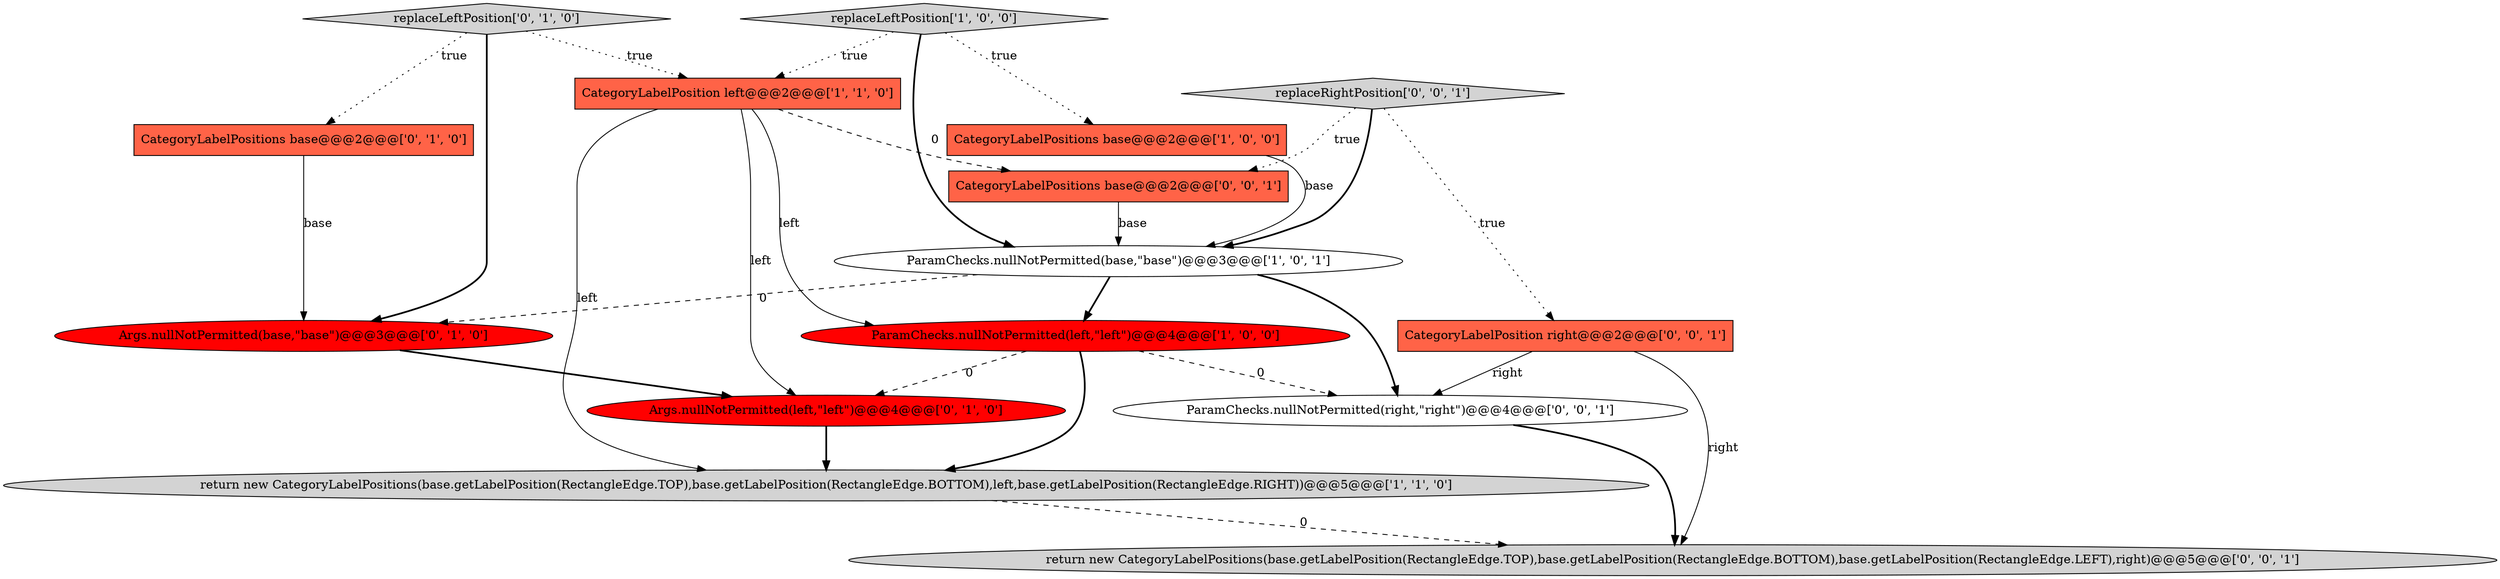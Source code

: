 digraph {
7 [style = filled, label = "replaceLeftPosition['0', '1', '0']", fillcolor = lightgray, shape = diamond image = "AAA0AAABBB2BBB"];
10 [style = filled, label = "ParamChecks.nullNotPermitted(right,\"right\")@@@4@@@['0', '0', '1']", fillcolor = white, shape = ellipse image = "AAA0AAABBB3BBB"];
11 [style = filled, label = "replaceRightPosition['0', '0', '1']", fillcolor = lightgray, shape = diamond image = "AAA0AAABBB3BBB"];
14 [style = filled, label = "return new CategoryLabelPositions(base.getLabelPosition(RectangleEdge.TOP),base.getLabelPosition(RectangleEdge.BOTTOM),base.getLabelPosition(RectangleEdge.LEFT),right)@@@5@@@['0', '0', '1']", fillcolor = lightgray, shape = ellipse image = "AAA0AAABBB3BBB"];
12 [style = filled, label = "CategoryLabelPosition right@@@2@@@['0', '0', '1']", fillcolor = tomato, shape = box image = "AAA0AAABBB3BBB"];
3 [style = filled, label = "ParamChecks.nullNotPermitted(left,\"left\")@@@4@@@['1', '0', '0']", fillcolor = red, shape = ellipse image = "AAA1AAABBB1BBB"];
1 [style = filled, label = "ParamChecks.nullNotPermitted(base,\"base\")@@@3@@@['1', '0', '1']", fillcolor = white, shape = ellipse image = "AAA0AAABBB1BBB"];
2 [style = filled, label = "return new CategoryLabelPositions(base.getLabelPosition(RectangleEdge.TOP),base.getLabelPosition(RectangleEdge.BOTTOM),left,base.getLabelPosition(RectangleEdge.RIGHT))@@@5@@@['1', '1', '0']", fillcolor = lightgray, shape = ellipse image = "AAA0AAABBB1BBB"];
8 [style = filled, label = "Args.nullNotPermitted(left,\"left\")@@@4@@@['0', '1', '0']", fillcolor = red, shape = ellipse image = "AAA1AAABBB2BBB"];
6 [style = filled, label = "CategoryLabelPositions base@@@2@@@['0', '1', '0']", fillcolor = tomato, shape = box image = "AAA0AAABBB2BBB"];
5 [style = filled, label = "CategoryLabelPosition left@@@2@@@['1', '1', '0']", fillcolor = tomato, shape = box image = "AAA0AAABBB1BBB"];
9 [style = filled, label = "Args.nullNotPermitted(base,\"base\")@@@3@@@['0', '1', '0']", fillcolor = red, shape = ellipse image = "AAA1AAABBB2BBB"];
4 [style = filled, label = "replaceLeftPosition['1', '0', '0']", fillcolor = lightgray, shape = diamond image = "AAA0AAABBB1BBB"];
0 [style = filled, label = "CategoryLabelPositions base@@@2@@@['1', '0', '0']", fillcolor = tomato, shape = box image = "AAA0AAABBB1BBB"];
13 [style = filled, label = "CategoryLabelPositions base@@@2@@@['0', '0', '1']", fillcolor = tomato, shape = box image = "AAA0AAABBB3BBB"];
5->13 [style = dashed, label="0"];
4->5 [style = dotted, label="true"];
7->6 [style = dotted, label="true"];
5->3 [style = solid, label="left"];
10->14 [style = bold, label=""];
6->9 [style = solid, label="base"];
11->1 [style = bold, label=""];
4->0 [style = dotted, label="true"];
11->12 [style = dotted, label="true"];
1->3 [style = bold, label=""];
0->1 [style = solid, label="base"];
1->9 [style = dashed, label="0"];
5->2 [style = solid, label="left"];
11->13 [style = dotted, label="true"];
9->8 [style = bold, label=""];
7->5 [style = dotted, label="true"];
7->9 [style = bold, label=""];
2->14 [style = dashed, label="0"];
3->2 [style = bold, label=""];
8->2 [style = bold, label=""];
5->8 [style = solid, label="left"];
13->1 [style = solid, label="base"];
3->8 [style = dashed, label="0"];
4->1 [style = bold, label=""];
12->14 [style = solid, label="right"];
3->10 [style = dashed, label="0"];
1->10 [style = bold, label=""];
12->10 [style = solid, label="right"];
}
